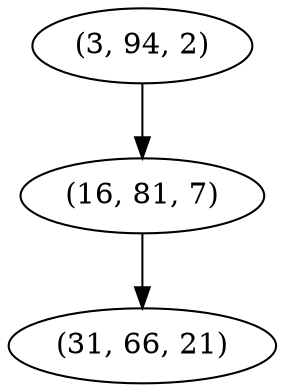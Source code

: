 digraph tree {
    "(3, 94, 2)";
    "(16, 81, 7)";
    "(31, 66, 21)";
    "(3, 94, 2)" -> "(16, 81, 7)";
    "(16, 81, 7)" -> "(31, 66, 21)";
}
